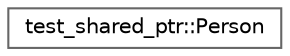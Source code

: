 digraph "类继承关系图"
{
 // LATEX_PDF_SIZE
  bgcolor="transparent";
  edge [fontname=Helvetica,fontsize=10,labelfontname=Helvetica,labelfontsize=10];
  node [fontname=Helvetica,fontsize=10,shape=box,height=0.2,width=0.4];
  rankdir="LR";
  Node0 [id="Node000000",label="test_shared_ptr::Person",height=0.2,width=0.4,color="grey40", fillcolor="white", style="filled",URL="$structtest__shared__ptr_1_1_person.html",tooltip=" "];
}
